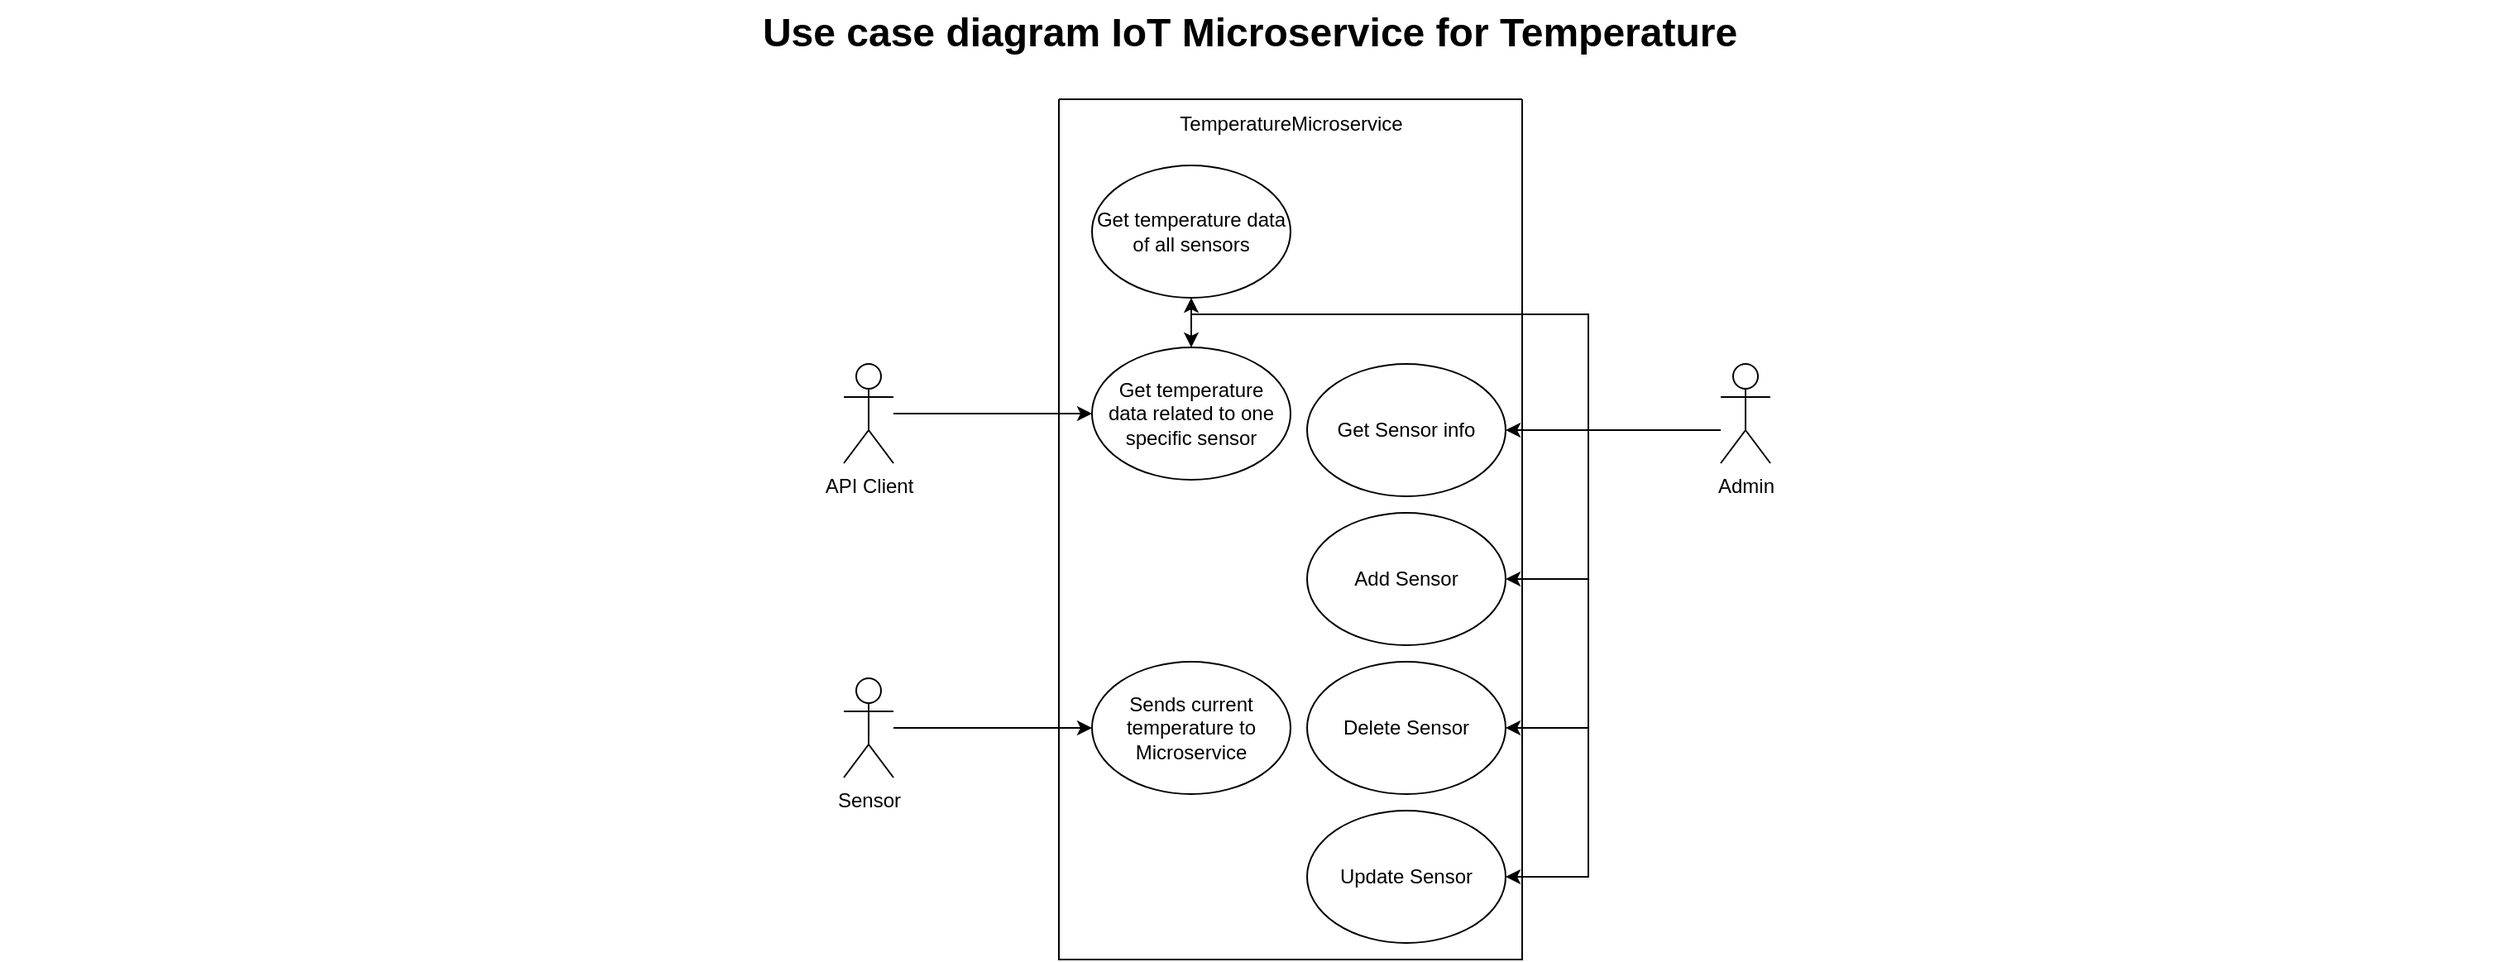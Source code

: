 <mxfile version="22.1.5" type="github">
  <diagram name="Page-1" id="929967ad-93f9-6ef4-fab6-5d389245f69c">
    <mxGraphModel dx="1434" dy="780" grid="1" gridSize="10" guides="1" tooltips="1" connect="1" arrows="1" fold="1" page="1" pageScale="1.5" pageWidth="1169" pageHeight="826" background="none" math="0" shadow="0">
      <root>
        <mxCell id="0" style=";html=1;" />
        <mxCell id="1" style=";html=1;" parent="0" />
        <mxCell id="1672d66443f91eb5-23" value="Use case diagram IoT Microservice for Temperature" style="text;strokeColor=none;fillColor=none;html=1;fontSize=24;fontStyle=1;verticalAlign=middle;align=center;" parent="1" vertex="1">
          <mxGeometry x="120" y="40" width="1510" height="40" as="geometry" />
        </mxCell>
        <mxCell id="F5rfD89c2Z7wBtHzjooi-1" value="" style="swimlane;startSize=0;" vertex="1" parent="1">
          <mxGeometry x="760" y="100" width="280" height="520" as="geometry" />
        </mxCell>
        <mxCell id="F5rfD89c2Z7wBtHzjooi-2" value="TemperatureMicroservice" style="text;html=1;align=center;verticalAlign=middle;resizable=0;points=[];autosize=1;strokeColor=none;fillColor=none;" vertex="1" parent="F5rfD89c2Z7wBtHzjooi-1">
          <mxGeometry x="60" width="160" height="30" as="geometry" />
        </mxCell>
        <mxCell id="F5rfD89c2Z7wBtHzjooi-6" value="Get temperature&lt;br&gt;data related to one specific sensor" style="ellipse;whiteSpace=wrap;html=1;" vertex="1" parent="F5rfD89c2Z7wBtHzjooi-1">
          <mxGeometry x="20" y="150" width="120" height="80" as="geometry" />
        </mxCell>
        <mxCell id="F5rfD89c2Z7wBtHzjooi-11" value="Add Sensor" style="ellipse;whiteSpace=wrap;html=1;" vertex="1" parent="F5rfD89c2Z7wBtHzjooi-1">
          <mxGeometry x="150" y="250" width="120" height="80" as="geometry" />
        </mxCell>
        <mxCell id="F5rfD89c2Z7wBtHzjooi-16" value="Delete Sensor" style="ellipse;whiteSpace=wrap;html=1;" vertex="1" parent="F5rfD89c2Z7wBtHzjooi-1">
          <mxGeometry x="150" y="340" width="120" height="80" as="geometry" />
        </mxCell>
        <mxCell id="F5rfD89c2Z7wBtHzjooi-17" value="Update Sensor" style="ellipse;whiteSpace=wrap;html=1;" vertex="1" parent="F5rfD89c2Z7wBtHzjooi-1">
          <mxGeometry x="150" y="430" width="120" height="80" as="geometry" />
        </mxCell>
        <mxCell id="F5rfD89c2Z7wBtHzjooi-18" value="Get Sensor info" style="ellipse;whiteSpace=wrap;html=1;" vertex="1" parent="F5rfD89c2Z7wBtHzjooi-1">
          <mxGeometry x="150" y="160" width="120" height="80" as="geometry" />
        </mxCell>
        <mxCell id="F5rfD89c2Z7wBtHzjooi-26" value="Get temperature data&lt;br&gt;of all sensors" style="ellipse;whiteSpace=wrap;html=1;" vertex="1" parent="F5rfD89c2Z7wBtHzjooi-1">
          <mxGeometry x="20" y="40" width="120" height="80" as="geometry" />
        </mxCell>
        <mxCell id="F5rfD89c2Z7wBtHzjooi-51" value="Sends current temperature to Microservice" style="ellipse;whiteSpace=wrap;html=1;" vertex="1" parent="F5rfD89c2Z7wBtHzjooi-1">
          <mxGeometry x="20" y="340" width="120" height="80" as="geometry" />
        </mxCell>
        <mxCell id="F5rfD89c2Z7wBtHzjooi-52" style="edgeStyle=orthogonalEdgeStyle;rounded=0;orthogonalLoop=1;jettySize=auto;html=1;" edge="1" parent="F5rfD89c2Z7wBtHzjooi-1" source="F5rfD89c2Z7wBtHzjooi-53" target="F5rfD89c2Z7wBtHzjooi-51">
          <mxGeometry relative="1" as="geometry">
            <mxPoint x="70" y="390" as="targetPoint" />
          </mxGeometry>
        </mxCell>
        <mxCell id="F5rfD89c2Z7wBtHzjooi-53" value="Sensor" style="shape=umlActor;verticalLabelPosition=bottom;verticalAlign=top;html=1;outlineConnect=0;" vertex="1" parent="F5rfD89c2Z7wBtHzjooi-1">
          <mxGeometry x="-130" y="350" width="30" height="60" as="geometry" />
        </mxCell>
        <mxCell id="F5rfD89c2Z7wBtHzjooi-3" value="API Client" style="shape=umlActor;verticalLabelPosition=bottom;verticalAlign=top;html=1;outlineConnect=0;" vertex="1" parent="1">
          <mxGeometry x="630" y="260" width="30" height="60" as="geometry" />
        </mxCell>
        <mxCell id="F5rfD89c2Z7wBtHzjooi-14" style="edgeStyle=orthogonalEdgeStyle;rounded=0;orthogonalLoop=1;jettySize=auto;html=1;" edge="1" parent="1" source="F5rfD89c2Z7wBtHzjooi-7" target="F5rfD89c2Z7wBtHzjooi-11">
          <mxGeometry relative="1" as="geometry">
            <Array as="points">
              <mxPoint x="1080" y="300" />
              <mxPoint x="1080" y="390" />
            </Array>
          </mxGeometry>
        </mxCell>
        <mxCell id="F5rfD89c2Z7wBtHzjooi-20" style="edgeStyle=orthogonalEdgeStyle;rounded=0;orthogonalLoop=1;jettySize=auto;html=1;" edge="1" parent="1" source="F5rfD89c2Z7wBtHzjooi-7" target="F5rfD89c2Z7wBtHzjooi-18">
          <mxGeometry relative="1" as="geometry">
            <Array as="points">
              <mxPoint x="1120" y="300" />
              <mxPoint x="1120" y="300" />
            </Array>
          </mxGeometry>
        </mxCell>
        <mxCell id="F5rfD89c2Z7wBtHzjooi-21" style="edgeStyle=orthogonalEdgeStyle;rounded=0;orthogonalLoop=1;jettySize=auto;html=1;" edge="1" parent="1" source="F5rfD89c2Z7wBtHzjooi-7" target="F5rfD89c2Z7wBtHzjooi-16">
          <mxGeometry relative="1" as="geometry">
            <Array as="points">
              <mxPoint x="1080" y="300" />
              <mxPoint x="1080" y="480" />
            </Array>
          </mxGeometry>
        </mxCell>
        <mxCell id="F5rfD89c2Z7wBtHzjooi-23" style="edgeStyle=orthogonalEdgeStyle;rounded=0;orthogonalLoop=1;jettySize=auto;html=1;" edge="1" parent="1" source="F5rfD89c2Z7wBtHzjooi-7" target="F5rfD89c2Z7wBtHzjooi-17">
          <mxGeometry relative="1" as="geometry">
            <Array as="points">
              <mxPoint x="1080" y="300" />
              <mxPoint x="1080" y="570" />
            </Array>
          </mxGeometry>
        </mxCell>
        <mxCell id="F5rfD89c2Z7wBtHzjooi-24" style="edgeStyle=orthogonalEdgeStyle;rounded=0;orthogonalLoop=1;jettySize=auto;html=1;" edge="1" parent="1" source="F5rfD89c2Z7wBtHzjooi-7" target="F5rfD89c2Z7wBtHzjooi-6">
          <mxGeometry relative="1" as="geometry">
            <mxPoint x="1080" y="260" as="sourcePoint" />
            <Array as="points">
              <mxPoint x="1080" y="300" />
              <mxPoint x="1080" y="230" />
              <mxPoint x="840" y="230" />
            </Array>
          </mxGeometry>
        </mxCell>
        <mxCell id="F5rfD89c2Z7wBtHzjooi-27" style="edgeStyle=orthogonalEdgeStyle;rounded=0;orthogonalLoop=1;jettySize=auto;html=1;" edge="1" parent="1" source="F5rfD89c2Z7wBtHzjooi-7" target="F5rfD89c2Z7wBtHzjooi-26">
          <mxGeometry relative="1" as="geometry">
            <Array as="points">
              <mxPoint x="1080" y="300" />
              <mxPoint x="1080" y="230" />
              <mxPoint x="840" y="230" />
            </Array>
          </mxGeometry>
        </mxCell>
        <mxCell id="F5rfD89c2Z7wBtHzjooi-7" value="Admin" style="shape=umlActor;verticalLabelPosition=bottom;verticalAlign=top;html=1;outlineConnect=0;" vertex="1" parent="1">
          <mxGeometry x="1160" y="260" width="30" height="60" as="geometry" />
        </mxCell>
        <mxCell id="F5rfD89c2Z7wBtHzjooi-12" style="edgeStyle=orthogonalEdgeStyle;rounded=0;orthogonalLoop=1;jettySize=auto;html=1;" edge="1" parent="1" source="F5rfD89c2Z7wBtHzjooi-3" target="F5rfD89c2Z7wBtHzjooi-6">
          <mxGeometry relative="1" as="geometry">
            <Array as="points" />
          </mxGeometry>
        </mxCell>
      </root>
    </mxGraphModel>
  </diagram>
</mxfile>
